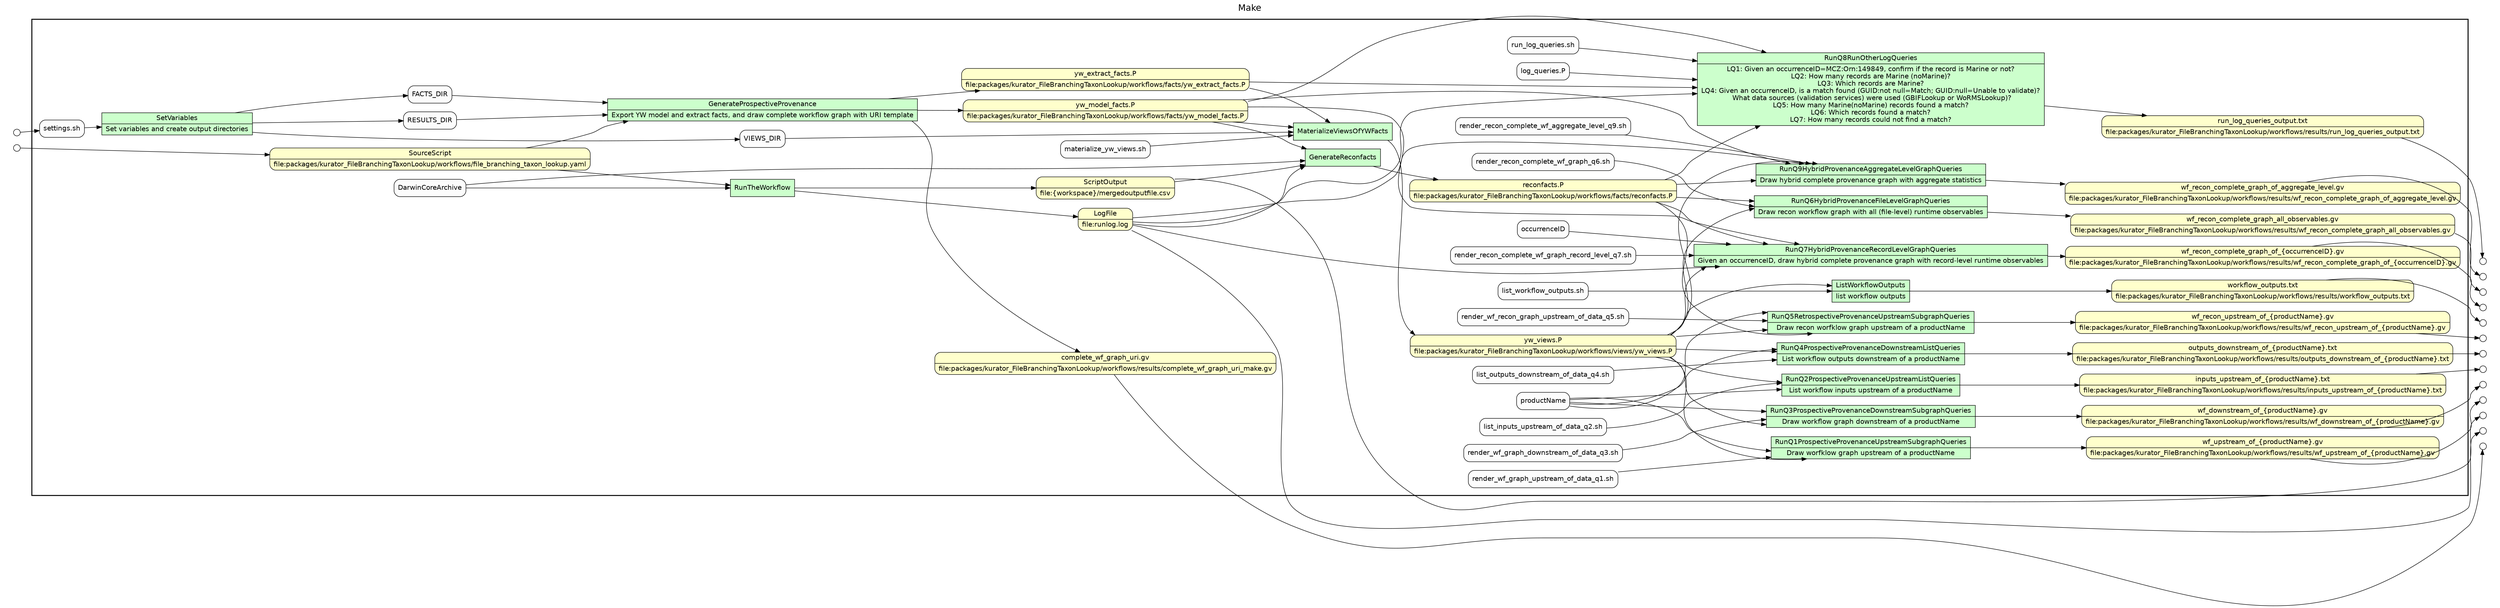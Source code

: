 
/* Start of top-level graph */
digraph Workflow {
rankdir=LR

/* Title for graph */
fontname=Helvetica; fontsize=18; labelloc=t
label=Make

/* Start of double cluster for drawing box around nodes in workflow */
subgraph cluster_workflow_box_outer { label=""; color=black; penwidth=2
subgraph cluster_workflow_box_inner { label=""; penwidth=0

/* Style for nodes representing atomic programs in workflow */
node[shape=box style=filled fillcolor="#CCFFCC" peripheries=1 fontname=Helvetica]

/* Nodes representing atomic programs in workflow */
SetVariables [shape=record rankdir=LR label="{{<f0> SetVariables |<f1> Set variables and create output directories}}"];
GenerateProspectiveProvenance [shape=record rankdir=LR label="{{<f0> GenerateProspectiveProvenance |<f1> Export YW model and extract facts, and draw complete workflow graph with URI template}}"];
MaterializeViewsOfYWFacts
ListWorkflowOutputs [shape=record rankdir=LR label="{{<f0> ListWorkflowOutputs |<f1> list workflow outputs}}"];
RunTheWorkflow
GenerateReconfacts
RunQ1ProspectiveProvenanceUpstreamSubgraphQueries [shape=record rankdir=LR label="{{<f0> RunQ1ProspectiveProvenanceUpstreamSubgraphQueries |<f1> Draw worfklow graph upstream of a productName}}"];
RunQ2ProspectiveProvenanceUpstreamListQueries [shape=record rankdir=LR label="{{<f0> RunQ2ProspectiveProvenanceUpstreamListQueries |<f1> List workflow inputs upstream of a productName}}"];
RunQ3ProspectiveProvenanceDownstreamSubgraphQueries [shape=record rankdir=LR label="{{<f0> RunQ3ProspectiveProvenanceDownstreamSubgraphQueries |<f1> Draw workflow graph downstream of a productName}}"];
RunQ4ProspectiveProvenanceDownstreamListQueries [shape=record rankdir=LR label="{{<f0> RunQ4ProspectiveProvenanceDownstreamListQueries |<f1> List workflow outputs downstream of a productName}}"];
RunQ5RetrospectiveProvenanceUpstreamSubgraphQueries [shape=record rankdir=LR label="{{<f0> RunQ5RetrospectiveProvenanceUpstreamSubgraphQueries |<f1> Draw recon worfklow graph upstream of a productName}}"];
RunQ6HybridProvenanceFileLevelGraphQueries [shape=record rankdir=LR label="{{<f0> RunQ6HybridProvenanceFileLevelGraphQueries |<f1> Draw recon workflow graph with all (file-level) runtime observables}}"];
RunQ7HybridProvenanceRecordLevelGraphQueries [shape=record rankdir=LR label="{{<f0> RunQ7HybridProvenanceRecordLevelGraphQueries |<f1> Given an occurrenceID, draw hybrid complete provenance graph with record-level runtime observables}}"];
RunQ8RunOtherLogQueries [shape=record rankdir=LR label="{{<f0> RunQ8RunOtherLogQueries |<f1> LQ1\: Given an occurrenceID=MCZ\:Orn\:149849, confirm if the record is Marine or not?\nLQ2\: How many records are Marine (noMarine)?\nLQ3\: Which records are Marine?\nLQ4\: Given an occurrenceID, is a match found (GUID\:not null=Match; GUID\:null=Unable to validate)?\n What data sources (validation services) were used (GBIFLookup or WoRMSLookup)?\nLQ5\: How many Marine(noMarine) records found a match?\nLQ6\: Which records found a match?\nLQ7\: How many records could not find a match?}}"];
RunQ9HybridProvenanceAggregateLevelGraphQueries [shape=record rankdir=LR label="{{<f0> RunQ9HybridProvenanceAggregateLevelGraphQueries |<f1> Draw hybrid complete provenance graph with aggregate statistics}}"];

/* Style for nodes representing non-parameter data channels in workflow */
node[shape=box style="rounded,filled" fillcolor="#FFFFCC" peripheries=1 fontname=Helvetica]

/* Nodes for non-parameter data channels in workflow */
SourceScript [shape=record rankdir=LR label="{{<f0> SourceScript |<f1> file\:packages/kurator_FileBranchingTaxonLookup/workflows/file_branching_taxon_lookup.yaml}}"];
"yw_extract_facts.P" [shape=record rankdir=LR label="{{<f0> yw_extract_facts.P |<f1> file\:packages/kurator_FileBranchingTaxonLookup/workflows/facts/yw_extract_facts.P}}"];
"yw_model_facts.P" [shape=record rankdir=LR label="{{<f0> yw_model_facts.P |<f1> file\:packages/kurator_FileBranchingTaxonLookup/workflows/facts/yw_model_facts.P}}"];
"yw_views.P" [shape=record rankdir=LR label="{{<f0> yw_views.P |<f1> file\:packages/kurator_FileBranchingTaxonLookup/workflows/views/yw_views.P}}"];
ScriptOutput [shape=record rankdir=LR label="{{<f0> ScriptOutput |<f1> file\:\{workspace\}/mergedoutputfile.csv}}"];
LogFile [shape=record rankdir=LR label="{{<f0> LogFile |<f1> file\:runlog.log}}"];
"reconfacts.P" [shape=record rankdir=LR label="{{<f0> reconfacts.P |<f1> file\:packages/kurator_FileBranchingTaxonLookup/workflows/facts/reconfacts.P}}"];
"complete_wf_graph_uri.gv" [shape=record rankdir=LR label="{{<f0> complete_wf_graph_uri.gv |<f1> file\:packages/kurator_FileBranchingTaxonLookup/workflows/results/complete_wf_graph_uri_make.gv}}"];
"workflow_outputs.txt" [shape=record rankdir=LR label="{{<f0> workflow_outputs.txt |<f1> file\:packages/kurator_FileBranchingTaxonLookup/workflows/results/workflow_outputs.txt}}"];
"wf_upstream_of_{productName}.gv" [shape=record rankdir=LR label="{{<f0> wf_upstream_of_\{productName\}.gv |<f1> file\:packages/kurator_FileBranchingTaxonLookup/workflows/results/wf_upstream_of_\{productName\}.gv}}"];
"inputs_upstream_of_{productName}.txt" [shape=record rankdir=LR label="{{<f0> inputs_upstream_of_\{productName\}.txt |<f1> file\:packages/kurator_FileBranchingTaxonLookup/workflows/results/inputs_upstream_of_\{productName\}.txt}}"];
"wf_downstream_of_{productName}.gv" [shape=record rankdir=LR label="{{<f0> wf_downstream_of_\{productName\}.gv |<f1> file\:packages/kurator_FileBranchingTaxonLookup/workflows/results/wf_downstream_of_\{productName\}.gv}}"];
"outputs_downstream_of_{productName}.txt" [shape=record rankdir=LR label="{{<f0> outputs_downstream_of_\{productName\}.txt |<f1> file\:packages/kurator_FileBranchingTaxonLookup/workflows/results/outputs_downstream_of_\{productName\}.txt}}"];
"wf_recon_upstream_of_{productName}.gv" [shape=record rankdir=LR label="{{<f0> wf_recon_upstream_of_\{productName\}.gv |<f1> file\:packages/kurator_FileBranchingTaxonLookup/workflows/results/wf_recon_upstream_of_\{productName\}.gv}}"];
"wf_recon_complete_graph_all_observables.gv" [shape=record rankdir=LR label="{{<f0> wf_recon_complete_graph_all_observables.gv |<f1> file\:packages/kurator_FileBranchingTaxonLookup/workflows/results/wf_recon_complete_graph_all_observables.gv}}"];
"wf_recon_complete_graph_of_{occurrenceID}.gv" [shape=record rankdir=LR label="{{<f0> wf_recon_complete_graph_of_\{occurrenceID\}.gv |<f1> file\:packages/kurator_FileBranchingTaxonLookup/workflows/results/wf_recon_complete_graph_of_\{occurrenceID\}.gv}}"];
"run_log_queries_output.txt" [shape=record rankdir=LR label="{{<f0> run_log_queries_output.txt |<f1> file\:packages/kurator_FileBranchingTaxonLookup/workflows/results/run_log_queries_output.txt}}"];
"wf_recon_complete_graph_of_aggregate_level.gv" [shape=record rankdir=LR label="{{<f0> wf_recon_complete_graph_of_aggregate_level.gv |<f1> file\:packages/kurator_FileBranchingTaxonLookup/workflows/results/wf_recon_complete_graph_of_aggregate_level.gv}}"];

/* Style for nodes representing parameter channels in workflow */
node[shape=box style="rounded,filled" fillcolor="#FCFCFC" peripheries=1 fontname=Helvetica]

/* Nodes representing parameter channels in workflow */
"settings.sh"
FACTS_DIR
RESULTS_DIR
VIEWS_DIR

/* Edges representing connections between programs and channels */
SetVariables -> FACTS_DIR
SetVariables -> VIEWS_DIR
SetVariables -> RESULTS_DIR
"settings.sh" -> SetVariables
GenerateProspectiveProvenance -> "yw_extract_facts.P"
GenerateProspectiveProvenance -> "yw_model_facts.P"
GenerateProspectiveProvenance -> "complete_wf_graph_uri.gv"
SourceScript -> GenerateProspectiveProvenance
FACTS_DIR -> GenerateProspectiveProvenance
RESULTS_DIR -> GenerateProspectiveProvenance
MaterializeViewsOfYWFacts -> "yw_views.P"
"yw_extract_facts.P" -> MaterializeViewsOfYWFacts
"yw_model_facts.P" -> MaterializeViewsOfYWFacts
VIEWS_DIR -> MaterializeViewsOfYWFacts
"materialize_yw_views.sh" -> MaterializeViewsOfYWFacts
ListWorkflowOutputs -> "workflow_outputs.txt"
"list_workflow_outputs.sh" -> ListWorkflowOutputs
"yw_views.P" -> ListWorkflowOutputs
RunTheWorkflow -> ScriptOutput
RunTheWorkflow -> LogFile
SourceScript -> RunTheWorkflow
DarwinCoreArchive -> RunTheWorkflow
GenerateReconfacts -> "reconfacts.P"
DarwinCoreArchive -> GenerateReconfacts
ScriptOutput -> GenerateReconfacts
LogFile -> GenerateReconfacts
"yw_model_facts.P" -> GenerateReconfacts
RunQ1ProspectiveProvenanceUpstreamSubgraphQueries -> "wf_upstream_of_{productName}.gv"
productName -> RunQ1ProspectiveProvenanceUpstreamSubgraphQueries
"render_wf_graph_upstream_of_data_q1.sh" -> RunQ1ProspectiveProvenanceUpstreamSubgraphQueries
"yw_views.P" -> RunQ1ProspectiveProvenanceUpstreamSubgraphQueries
RunQ2ProspectiveProvenanceUpstreamListQueries -> "inputs_upstream_of_{productName}.txt"
productName -> RunQ2ProspectiveProvenanceUpstreamListQueries
"list_inputs_upstream_of_data_q2.sh" -> RunQ2ProspectiveProvenanceUpstreamListQueries
"yw_views.P" -> RunQ2ProspectiveProvenanceUpstreamListQueries
RunQ3ProspectiveProvenanceDownstreamSubgraphQueries -> "wf_downstream_of_{productName}.gv"
productName -> RunQ3ProspectiveProvenanceDownstreamSubgraphQueries
"render_wf_graph_downstream_of_data_q3.sh" -> RunQ3ProspectiveProvenanceDownstreamSubgraphQueries
"yw_views.P" -> RunQ3ProspectiveProvenanceDownstreamSubgraphQueries
RunQ4ProspectiveProvenanceDownstreamListQueries -> "outputs_downstream_of_{productName}.txt"
productName -> RunQ4ProspectiveProvenanceDownstreamListQueries
"list_outputs_downstream_of_data_q4.sh" -> RunQ4ProspectiveProvenanceDownstreamListQueries
"yw_views.P" -> RunQ4ProspectiveProvenanceDownstreamListQueries
RunQ5RetrospectiveProvenanceUpstreamSubgraphQueries -> "wf_recon_upstream_of_{productName}.gv"
productName -> RunQ5RetrospectiveProvenanceUpstreamSubgraphQueries
"render_wf_recon_graph_upstream_of_data_q5.sh" -> RunQ5RetrospectiveProvenanceUpstreamSubgraphQueries
"yw_views.P" -> RunQ5RetrospectiveProvenanceUpstreamSubgraphQueries
"reconfacts.P" -> RunQ5RetrospectiveProvenanceUpstreamSubgraphQueries
RunQ6HybridProvenanceFileLevelGraphQueries -> "wf_recon_complete_graph_all_observables.gv"
"render_recon_complete_wf_graph_q6.sh" -> RunQ6HybridProvenanceFileLevelGraphQueries
"yw_views.P" -> RunQ6HybridProvenanceFileLevelGraphQueries
"reconfacts.P" -> RunQ6HybridProvenanceFileLevelGraphQueries
RunQ7HybridProvenanceRecordLevelGraphQueries -> "wf_recon_complete_graph_of_{occurrenceID}.gv"
occurrenceID -> RunQ7HybridProvenanceRecordLevelGraphQueries
"render_recon_complete_wf_graph_record_level_q7.sh" -> RunQ7HybridProvenanceRecordLevelGraphQueries
"yw_views.P" -> RunQ7HybridProvenanceRecordLevelGraphQueries
"reconfacts.P" -> RunQ7HybridProvenanceRecordLevelGraphQueries
LogFile -> RunQ7HybridProvenanceRecordLevelGraphQueries
"yw_model_facts.P" -> RunQ7HybridProvenanceRecordLevelGraphQueries
RunQ8RunOtherLogQueries -> "run_log_queries_output.txt"
"run_log_queries.sh" -> RunQ8RunOtherLogQueries
"reconfacts.P" -> RunQ8RunOtherLogQueries
LogFile -> RunQ8RunOtherLogQueries
"log_queries.P" -> RunQ8RunOtherLogQueries
"yw_model_facts.P" -> RunQ8RunOtherLogQueries
"yw_extract_facts.P" -> RunQ8RunOtherLogQueries
RunQ9HybridProvenanceAggregateLevelGraphQueries -> "wf_recon_complete_graph_of_aggregate_level.gv"
"render_recon_complete_wf_aggregate_level_q9.sh" -> RunQ9HybridProvenanceAggregateLevelGraphQueries
"yw_views.P" -> RunQ9HybridProvenanceAggregateLevelGraphQueries
"reconfacts.P" -> RunQ9HybridProvenanceAggregateLevelGraphQueries
LogFile -> RunQ9HybridProvenanceAggregateLevelGraphQueries
"yw_model_facts.P" -> RunQ9HybridProvenanceAggregateLevelGraphQueries

/* End of double cluster for drawing box around nodes in workflow */
}}

/* Hidden double-cluster for grouping workflow input ports */
subgraph cluster_input_ports_group_outer { label=""; penwidth=0
subgraph cluster_input_ports_group_inner { label=""; penwidth=0

/* Style for nodes representing workflow input ports */
node[shape=circle style="rounded,filled" fillcolor="#FFFFFF" peripheries=1 fontname=Helvetica width=0.2]

/* Nodes representing workflow input ports */
"settings.sh_input_port" [label=""]
SourceScript_input_port [label=""]

/* End of double-cluster for grouping workflow input ports */
}}

/* Hidden double-cluster for grouping workflow output ports */
subgraph cluster_output_ports_group_outer { label=""; penwidth=0
subgraph cluster_output_ports_group_inner { label=""; penwidth=0

/* Style for nodes representing workflow output ports */
node[shape=circle style="rounded,filled" fillcolor="#FFFFFF" peripheries=1 fontname=Helvetica width=0.2]

/* Nodes representing workflow output ports */
"complete_wf_graph_uri.gv_output_port" [label=""]
"workflow_outputs.txt_output_port" [label=""]
ScriptOutput_output_port [label=""]
LogFile_output_port [label=""]
"wf_upstream_of_{productName}.gv_output_port" [label=""]
"inputs_upstream_of_{productName}.txt_output_port" [label=""]
"wf_downstream_of_{productName}.gv_output_port" [label=""]
"outputs_downstream_of_{productName}.txt_output_port" [label=""]
"wf_recon_upstream_of_{productName}.gv_output_port" [label=""]
"wf_recon_complete_graph_all_observables.gv_output_port" [label=""]
"wf_recon_complete_graph_of_{occurrenceID}.gv_output_port" [label=""]
"run_log_queries_output.txt_output_port" [label=""]
"wf_recon_complete_graph_of_aggregate_level.gv_output_port" [label=""]

/* End of double-cluster for grouping workflow output ports */
}}

/* Edges from input ports to channels */
"settings.sh_input_port" -> "settings.sh"
SourceScript_input_port -> SourceScript

/* Edges from channels to output ports */
"complete_wf_graph_uri.gv" -> "complete_wf_graph_uri.gv_output_port"
"workflow_outputs.txt" -> "workflow_outputs.txt_output_port"
ScriptOutput -> ScriptOutput_output_port
LogFile -> LogFile_output_port
"wf_upstream_of_{productName}.gv" -> "wf_upstream_of_{productName}.gv_output_port"
"inputs_upstream_of_{productName}.txt" -> "inputs_upstream_of_{productName}.txt_output_port"
"wf_downstream_of_{productName}.gv" -> "wf_downstream_of_{productName}.gv_output_port"
"outputs_downstream_of_{productName}.txt" -> "outputs_downstream_of_{productName}.txt_output_port"
"wf_recon_upstream_of_{productName}.gv" -> "wf_recon_upstream_of_{productName}.gv_output_port"
"wf_recon_complete_graph_all_observables.gv" -> "wf_recon_complete_graph_all_observables.gv_output_port"
"wf_recon_complete_graph_of_{occurrenceID}.gv" -> "wf_recon_complete_graph_of_{occurrenceID}.gv_output_port"
"run_log_queries_output.txt" -> "run_log_queries_output.txt_output_port"
"wf_recon_complete_graph_of_aggregate_level.gv" -> "wf_recon_complete_graph_of_aggregate_level.gv_output_port"

/* End of top-level graph */
}
